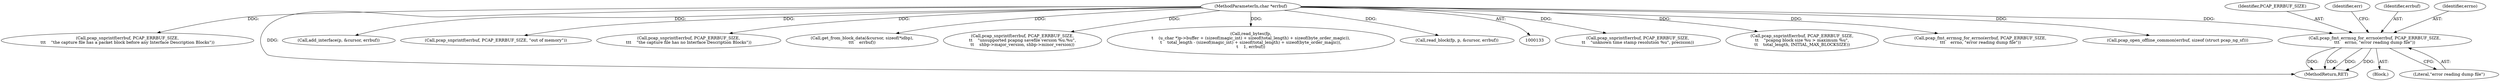 digraph "0_libpcap_87d6bef033062f969e70fa40c43dfd945d5a20ab@pointer" {
"1000223" [label="(Call,pcap_fmt_errmsg_for_errno(errbuf, PCAP_ERRBUF_SIZE,\n\t\t\t    errno, \"error reading dump file\"))"];
"1000137" [label="(MethodParameterIn,char *errbuf)"];
"1000341" [label="(Call,pcap_snprintf(errbuf, PCAP_ERRBUF_SIZE,\n\t\t    \"unknown time stamp resolution %u\", precision))"];
"1000284" [label="(Call,pcap_snprintf(errbuf, PCAP_ERRBUF_SIZE,\n\t\t    \"pcapng block size %u > maximum %u\",\n\t\t    total_length, INITIAL_MAX_BLOCKSIZE))"];
"1000191" [label="(Call,pcap_fmt_errmsg_for_errno(errbuf, PCAP_ERRBUF_SIZE,\n\t\t\t    errno, \"error reading dump file\"))"];
"1000298" [label="(Call,pcap_open_offline_common(errbuf, sizeof (struct pcap_ng_sf)))"];
"1000622" [label="(Call,pcap_snprintf(errbuf, PCAP_ERRBUF_SIZE,\n\t\t\t    \"the capture file has a packet block before any Interface Description Blocks\"))"];
"1000223" [label="(Call,pcap_fmt_errmsg_for_errno(errbuf, PCAP_ERRBUF_SIZE,\n\t\t\t    errno, \"error reading dump file\"))"];
"1000707" [label="(MethodReturn,RET)"];
"1000137" [label="(MethodParameterIn,char *errbuf)"];
"1000612" [label="(Call,add_interface(p, &cursor, errbuf))"];
"1000225" [label="(Identifier,PCAP_ERRBUF_SIZE)"];
"1000222" [label="(Block,)"];
"1000392" [label="(Call,pcap_snprintf(errbuf, PCAP_ERRBUF_SIZE, \"out of memory\"))"];
"1000558" [label="(Call,pcap_snprintf(errbuf, PCAP_ERRBUF_SIZE,\n\t\t\t    \"the capture file has no Interface Description Blocks\"))"];
"1000577" [label="(Call,get_from_block_data(&cursor, sizeof(*idbp),\n\t\t\t    errbuf))"];
"1000227" [label="(Literal,\"error reading dump file\")"];
"1000511" [label="(Call,pcap_snprintf(errbuf, PCAP_ERRBUF_SIZE,\n\t\t    \"unsupported pcapng savefile version %u.%u\",\n\t\t    shbp->major_version, shbp->minor_version))"];
"1000230" [label="(Identifier,err)"];
"1000224" [label="(Identifier,errbuf)"];
"1000445" [label="(Call,read_bytes(fp,\n\t    (u_char *)p->buffer + (sizeof(magic_int) + sizeof(total_length) + sizeof(byte_order_magic)),\n\t    total_length - (sizeof(magic_int) + sizeof(total_length) + sizeof(byte_order_magic)),\n\t    1, errbuf))"];
"1000547" [label="(Call,read_block(fp, p, &cursor, errbuf))"];
"1000226" [label="(Identifier,errno)"];
"1000223" -> "1000222"  [label="AST: "];
"1000223" -> "1000227"  [label="CFG: "];
"1000224" -> "1000223"  [label="AST: "];
"1000225" -> "1000223"  [label="AST: "];
"1000226" -> "1000223"  [label="AST: "];
"1000227" -> "1000223"  [label="AST: "];
"1000230" -> "1000223"  [label="CFG: "];
"1000223" -> "1000707"  [label="DDG: "];
"1000223" -> "1000707"  [label="DDG: "];
"1000223" -> "1000707"  [label="DDG: "];
"1000223" -> "1000707"  [label="DDG: "];
"1000137" -> "1000223"  [label="DDG: "];
"1000137" -> "1000133"  [label="AST: "];
"1000137" -> "1000707"  [label="DDG: "];
"1000137" -> "1000191"  [label="DDG: "];
"1000137" -> "1000284"  [label="DDG: "];
"1000137" -> "1000298"  [label="DDG: "];
"1000137" -> "1000341"  [label="DDG: "];
"1000137" -> "1000392"  [label="DDG: "];
"1000137" -> "1000445"  [label="DDG: "];
"1000137" -> "1000511"  [label="DDG: "];
"1000137" -> "1000547"  [label="DDG: "];
"1000137" -> "1000558"  [label="DDG: "];
"1000137" -> "1000577"  [label="DDG: "];
"1000137" -> "1000612"  [label="DDG: "];
"1000137" -> "1000622"  [label="DDG: "];
}
